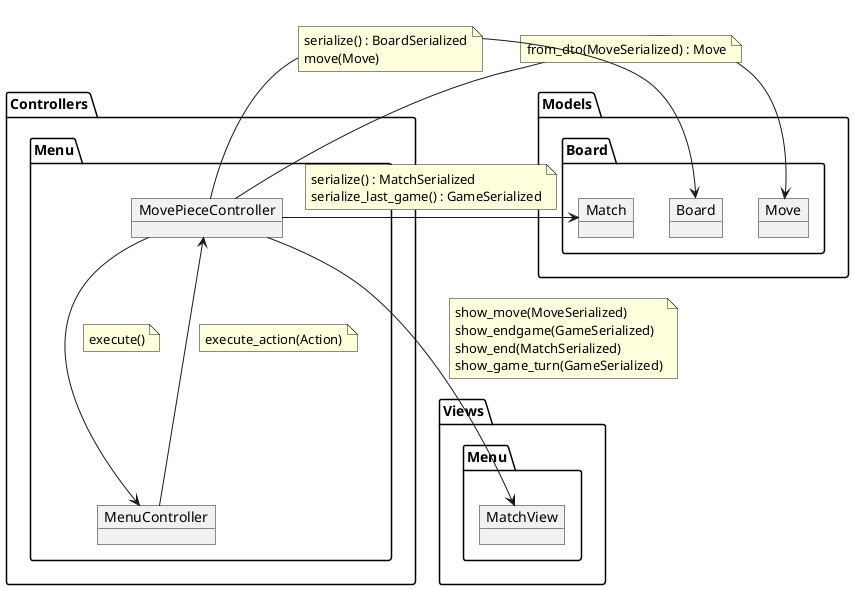 @startuml

package Views {
    package Menu as ViewsMenu {
        object MatchView
    }
}

package Models {
    package Board3 as "Board" {
        object Board
        object Move
        object Match
    }
}

package Controllers {
    package Menu {
        object MenuController
        object MovePieceController

        MovePieceController --> MenuController
        note on link
            execute()
        end note

        MenuController --> MovePieceController
        note on link
            execute_action(Action)
        end note
    }
}

MovePieceController -right-> Move
note on link
    from_dto(MoveSerialized) : Move
end note

MovePieceController -right-> Board
note on link
    serialize() : BoardSerialized
    move(Move)
end note

MovePieceController -right-> Match
note on link
    serialize() : MatchSerialized
    serialize_last_game() : GameSerialized
end note

MovePieceController --> MatchView
note on link
    show_move(MoveSerialized)
    show_endgame(GameSerialized)
    show_end(MatchSerialized)
    show_game_turn(GameSerialized)
end note

@enduml
